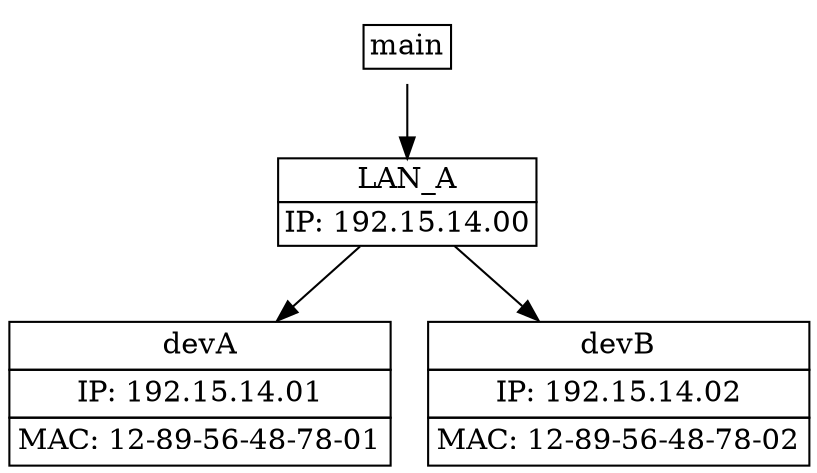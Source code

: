 digraph Network {
		main[shape=none, margin=0, label=<
<TABLE BORDER="0" CELLBORDER="1" CELLSPACING="0" CELLPADDING="2">
	<TR><TD COLSPAN="3">main</TD></TR>
</TABLE>>];
		LAN_A[shape=none, margin=0, label=<
<TABLE BORDER="0" CELLBORDER="1" CELLSPACING="0" CELLPADDING="2">
	<TR><TD COLSPAN="3">LAN_A</TD></TR>
	<TR><TD COLSPAN="3">IP: 192.15.14.00</TD></TR>
</TABLE>>];
		devA[shape=none, margin=0, label=<
<TABLE BORDER="0" CELLBORDER="1" CELLSPACING="0" CELLPADDING="3">
	<TR><TD COLSPAN="3">devA</TD></TR>
	<TR><TD COLSPAN="3">IP: 192.15.14.01</TD></TR>
	<TR><TD COLSPAN="3">MAC: 12-89-56-48-78-01</TD></TR>
</TABLE>>];
edge [color=black];
LAN_A -> devA
		devB[shape=none, margin=0, label=<
<TABLE BORDER="0" CELLBORDER="1" CELLSPACING="0" CELLPADDING="3">
	<TR><TD COLSPAN="3">devB</TD></TR>
	<TR><TD COLSPAN="3">IP: 192.15.14.02</TD></TR>
	<TR><TD COLSPAN="3">MAC: 12-89-56-48-78-02</TD></TR>
</TABLE>>];
edge [color=black];
LAN_A -> devB
main ->LAN_A
}